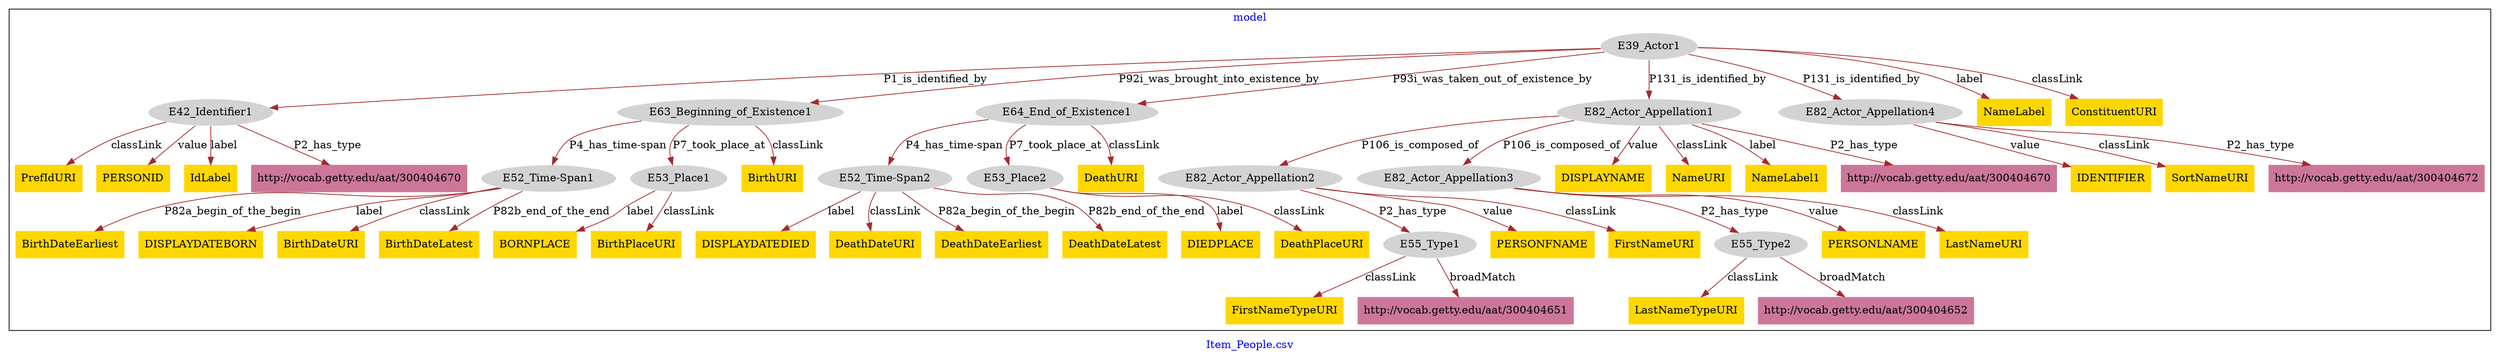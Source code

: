 digraph n0 {
fontcolor="blue"
remincross="true"
label="Item_People.csv"
subgraph cluster {
label="model"
n2[style="filled",color="white",fillcolor="lightgray",label="E39_Actor1"];
n3[style="filled",color="white",fillcolor="lightgray",label="E42_Identifier1"];
n4[style="filled",color="white",fillcolor="lightgray",label="E63_Beginning_of_Existence1"];
n5[style="filled",color="white",fillcolor="lightgray",label="E64_End_of_Existence1"];
n6[style="filled",color="white",fillcolor="lightgray",label="E82_Actor_Appellation1"];
n7[style="filled",color="white",fillcolor="lightgray",label="E82_Actor_Appellation4"];
n8[style="filled",color="white",fillcolor="lightgray",label="E52_Time-Span1"];
n9[style="filled",color="white",fillcolor="lightgray",label="E53_Place1"];
n10[style="filled",color="white",fillcolor="lightgray",label="E52_Time-Span2"];
n11[style="filled",color="white",fillcolor="lightgray",label="E53_Place2"];
n12[style="filled",color="white",fillcolor="lightgray",label="E82_Actor_Appellation2"];
n13[style="filled",color="white",fillcolor="lightgray",label="E82_Actor_Appellation3"];
n14[style="filled",color="white",fillcolor="lightgray",label="E55_Type1"];
n15[style="filled",color="white",fillcolor="lightgray",label="E55_Type2"];
n16[shape="plaintext",style="filled",fillcolor="gold",label="BirthDateEarliest"];
n17[shape="plaintext",style="filled",fillcolor="gold",label="DISPLAYDATEBORN"];
n18[shape="plaintext",style="filled",fillcolor="gold",label="DISPLAYDATEDIED"];
n19[shape="plaintext",style="filled",fillcolor="gold",label="BORNPLACE"];
n20[shape="plaintext",style="filled",fillcolor="gold",label="DIEDPLACE"];
n21[shape="plaintext",style="filled",fillcolor="gold",label="PERSONFNAME"];
n22[shape="plaintext",style="filled",fillcolor="gold",label="PrefIdURI"];
n23[shape="plaintext",style="filled",fillcolor="gold",label="PERSONID"];
n24[shape="plaintext",style="filled",fillcolor="gold",label="DISPLAYNAME"];
n25[shape="plaintext",style="filled",fillcolor="gold",label="LastNameTypeURI"];
n26[shape="plaintext",style="filled",fillcolor="gold",label="BirthURI"];
n27[shape="plaintext",style="filled",fillcolor="gold",label="IDENTIFIER"];
n28[shape="plaintext",style="filled",fillcolor="gold",label="NameLabel"];
n29[shape="plaintext",style="filled",fillcolor="gold",label="NameURI"];
n30[shape="plaintext",style="filled",fillcolor="gold",label="BirthDateURI"];
n31[shape="plaintext",style="filled",fillcolor="gold",label="FirstNameTypeURI"];
n32[shape="plaintext",style="filled",fillcolor="gold",label="IdLabel"];
n33[shape="plaintext",style="filled",fillcolor="gold",label="NameLabel1"];
n34[shape="plaintext",style="filled",fillcolor="gold",label="ConstituentURI"];
n35[shape="plaintext",style="filled",fillcolor="gold",label="DeathPlaceURI"];
n36[shape="plaintext",style="filled",fillcolor="gold",label="SortNameURI"];
n37[shape="plaintext",style="filled",fillcolor="gold",label="FirstNameURI"];
n38[shape="plaintext",style="filled",fillcolor="gold",label="BirthPlaceURI"];
n39[shape="plaintext",style="filled",fillcolor="gold",label="PERSONLNAME"];
n40[shape="plaintext",style="filled",fillcolor="gold",label="LastNameURI"];
n41[shape="plaintext",style="filled",fillcolor="gold",label="DeathDateURI"];
n42[shape="plaintext",style="filled",fillcolor="gold",label="BirthDateLatest"];
n43[shape="plaintext",style="filled",fillcolor="gold",label="DeathURI"];
n44[shape="plaintext",style="filled",fillcolor="gold",label="DeathDateEarliest"];
n45[shape="plaintext",style="filled",fillcolor="gold",label="DeathDateLatest"];
n46[shape="plaintext",style="filled",fillcolor="#CC7799",label="http://vocab.getty.edu/aat/300404652"];
n47[shape="plaintext",style="filled",fillcolor="#CC7799",label="http://vocab.getty.edu/aat/300404672"];
n48[shape="plaintext",style="filled",fillcolor="#CC7799",label="http://vocab.getty.edu/aat/300404651"];
n49[shape="plaintext",style="filled",fillcolor="#CC7799",label="http://vocab.getty.edu/aat/300404670"];
n50[shape="plaintext",style="filled",fillcolor="#CC7799",label="http://vocab.getty.edu/aat/300404670"];
}
n2 -> n3[color="brown",fontcolor="black",label="P1_is_identified_by"]
n2 -> n4[color="brown",fontcolor="black",label="P92i_was_brought_into_existence_by"]
n2 -> n5[color="brown",fontcolor="black",label="P93i_was_taken_out_of_existence_by"]
n2 -> n6[color="brown",fontcolor="black",label="P131_is_identified_by"]
n2 -> n7[color="brown",fontcolor="black",label="P131_is_identified_by"]
n4 -> n8[color="brown",fontcolor="black",label="P4_has_time-span"]
n4 -> n9[color="brown",fontcolor="black",label="P7_took_place_at"]
n5 -> n10[color="brown",fontcolor="black",label="P4_has_time-span"]
n5 -> n11[color="brown",fontcolor="black",label="P7_took_place_at"]
n6 -> n12[color="brown",fontcolor="black",label="P106_is_composed_of"]
n6 -> n13[color="brown",fontcolor="black",label="P106_is_composed_of"]
n12 -> n14[color="brown",fontcolor="black",label="P2_has_type"]
n13 -> n15[color="brown",fontcolor="black",label="P2_has_type"]
n8 -> n16[color="brown",fontcolor="black",label="P82a_begin_of_the_begin"]
n8 -> n17[color="brown",fontcolor="black",label="label"]
n10 -> n18[color="brown",fontcolor="black",label="label"]
n9 -> n19[color="brown",fontcolor="black",label="label"]
n11 -> n20[color="brown",fontcolor="black",label="label"]
n12 -> n21[color="brown",fontcolor="black",label="value"]
n3 -> n22[color="brown",fontcolor="black",label="classLink"]
n3 -> n23[color="brown",fontcolor="black",label="value"]
n6 -> n24[color="brown",fontcolor="black",label="value"]
n15 -> n25[color="brown",fontcolor="black",label="classLink"]
n4 -> n26[color="brown",fontcolor="black",label="classLink"]
n7 -> n27[color="brown",fontcolor="black",label="value"]
n2 -> n28[color="brown",fontcolor="black",label="label"]
n6 -> n29[color="brown",fontcolor="black",label="classLink"]
n8 -> n30[color="brown",fontcolor="black",label="classLink"]
n14 -> n31[color="brown",fontcolor="black",label="classLink"]
n3 -> n32[color="brown",fontcolor="black",label="label"]
n6 -> n33[color="brown",fontcolor="black",label="label"]
n2 -> n34[color="brown",fontcolor="black",label="classLink"]
n11 -> n35[color="brown",fontcolor="black",label="classLink"]
n7 -> n36[color="brown",fontcolor="black",label="classLink"]
n12 -> n37[color="brown",fontcolor="black",label="classLink"]
n9 -> n38[color="brown",fontcolor="black",label="classLink"]
n13 -> n39[color="brown",fontcolor="black",label="value"]
n13 -> n40[color="brown",fontcolor="black",label="classLink"]
n10 -> n41[color="brown",fontcolor="black",label="classLink"]
n8 -> n42[color="brown",fontcolor="black",label="P82b_end_of_the_end"]
n5 -> n43[color="brown",fontcolor="black",label="classLink"]
n10 -> n44[color="brown",fontcolor="black",label="P82a_begin_of_the_begin"]
n10 -> n45[color="brown",fontcolor="black",label="P82b_end_of_the_end"]
n15 -> n46[color="brown",fontcolor="black",label="broadMatch"]
n7 -> n47[color="brown",fontcolor="black",label="P2_has_type"]
n14 -> n48[color="brown",fontcolor="black",label="broadMatch"]
n3 -> n49[color="brown",fontcolor="black",label="P2_has_type"]
n6 -> n50[color="brown",fontcolor="black",label="P2_has_type"]
}
